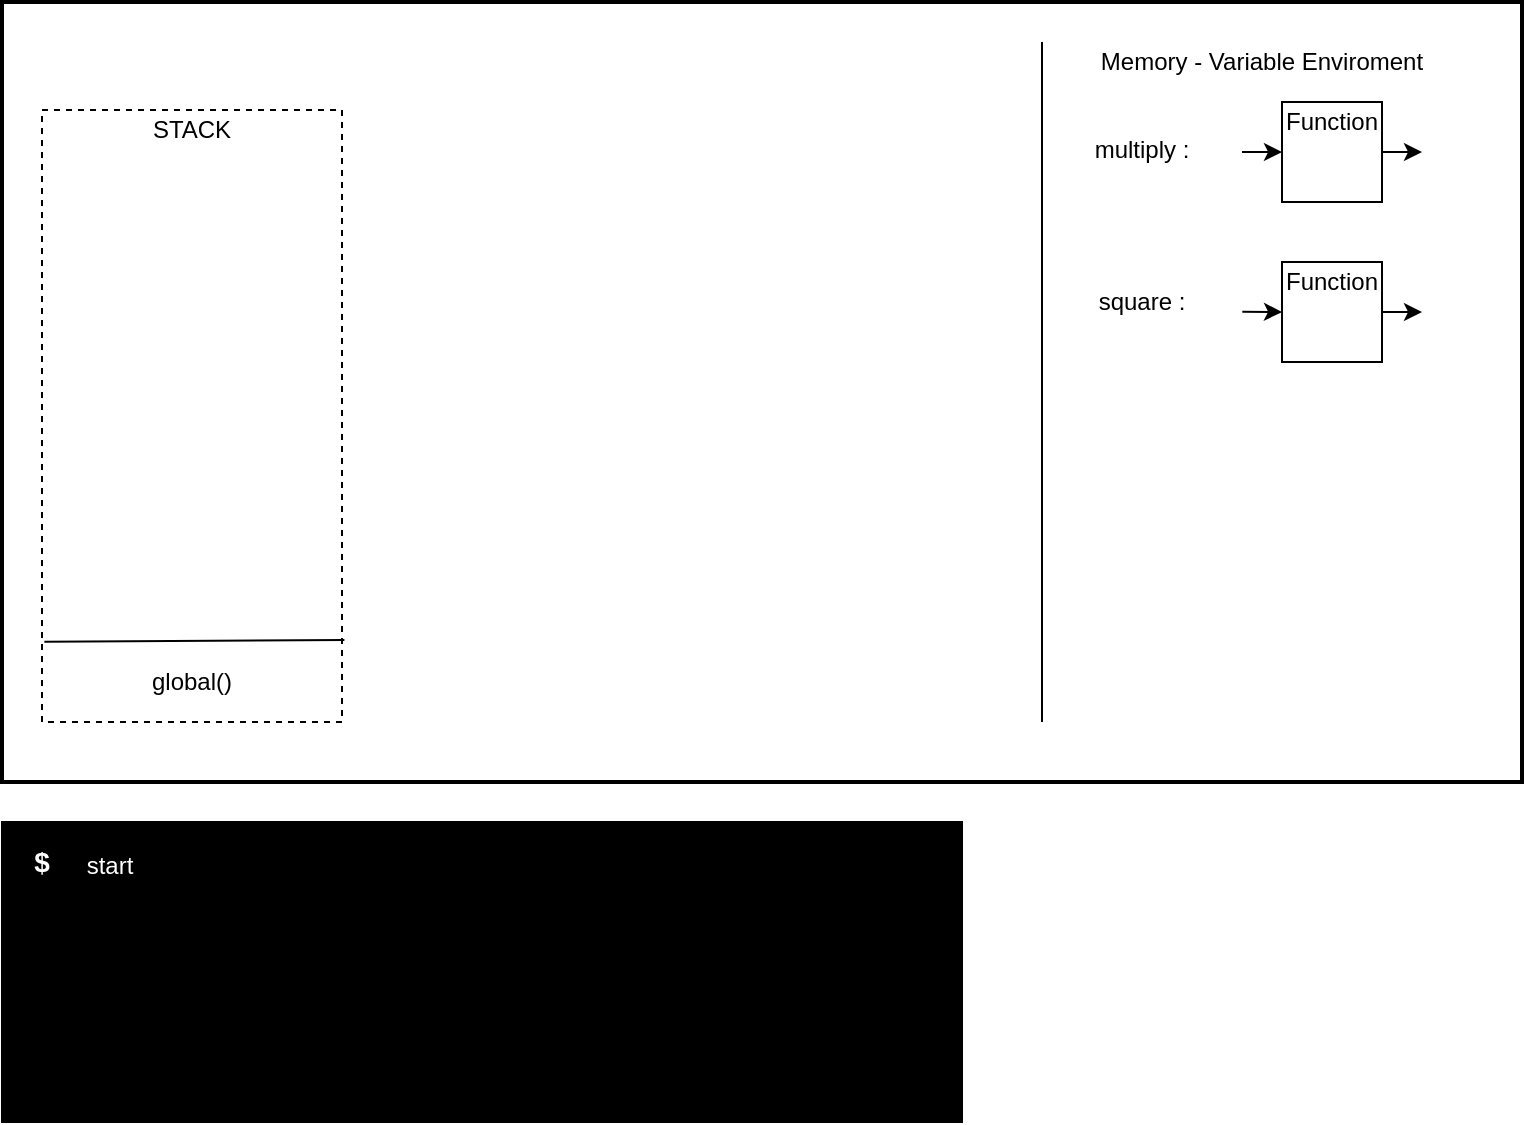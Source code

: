 <mxfile version="12.1.7" type="device" pages="1"><diagram id="AtAcXfgGPhQAY1UnG5qI" name="Page-1"><mxGraphModel dx="1173" dy="691" grid="1" gridSize="10" guides="1" tooltips="1" connect="1" arrows="1" fold="1" page="1" pageScale="1" pageWidth="827" pageHeight="1169" math="0" shadow="0"><root><mxCell id="0"/><mxCell id="1" parent="0"/><mxCell id="gYL1LFgZdqE6MOq4h8fn-18" value="" style="group" vertex="1" connectable="0" parent="1"><mxGeometry x="40" y="40" width="760" height="390" as="geometry"/></mxCell><mxCell id="gYL1LFgZdqE6MOq4h8fn-7" value="" style="rounded=0;whiteSpace=wrap;html=1;dashed=1;strokeColor=#000000;strokeWidth=1;fillColor=none;" vertex="1" parent="gYL1LFgZdqE6MOq4h8fn-18"><mxGeometry x="20" y="54" width="150" height="306" as="geometry"/></mxCell><mxCell id="gYL1LFgZdqE6MOq4h8fn-1" value="" style="whiteSpace=wrap;html=1;fillColor=none;strokeWidth=2;imageAspect=0;" vertex="1" parent="gYL1LFgZdqE6MOq4h8fn-18"><mxGeometry width="760" height="390" as="geometry"/></mxCell><mxCell id="gYL1LFgZdqE6MOq4h8fn-8" value="STACK" style="text;html=1;strokeColor=none;fillColor=none;align=center;verticalAlign=middle;whiteSpace=wrap;rounded=0;dashed=1;" vertex="1" parent="gYL1LFgZdqE6MOq4h8fn-18"><mxGeometry x="75" y="54" width="40" height="20" as="geometry"/></mxCell><mxCell id="gYL1LFgZdqE6MOq4h8fn-9" value="Memory - Variable Enviroment" style="text;html=1;strokeColor=none;fillColor=none;align=center;verticalAlign=middle;whiteSpace=wrap;rounded=0;dashed=1;" vertex="1" parent="gYL1LFgZdqE6MOq4h8fn-18"><mxGeometry x="540" y="20" width="180" height="20" as="geometry"/></mxCell><mxCell id="gYL1LFgZdqE6MOq4h8fn-12" value="" style="endArrow=none;html=1;" edge="1" parent="gYL1LFgZdqE6MOq4h8fn-18"><mxGeometry width="50" height="50" relative="1" as="geometry"><mxPoint x="520" y="60" as="sourcePoint"/><mxPoint x="520" y="60" as="targetPoint"/></mxGeometry></mxCell><mxCell id="gYL1LFgZdqE6MOq4h8fn-13" value="" style="endArrow=none;html=1;rounded=0;" edge="1" parent="gYL1LFgZdqE6MOq4h8fn-18"><mxGeometry width="50" height="50" relative="1" as="geometry"><mxPoint x="520" y="360" as="sourcePoint"/><mxPoint x="520" y="20" as="targetPoint"/></mxGeometry></mxCell><mxCell id="gYL1LFgZdqE6MOq4h8fn-19" value="multiply :" style="text;html=1;strokeColor=none;fillColor=none;align=center;verticalAlign=middle;whiteSpace=wrap;rounded=0;dashed=1;" vertex="1" parent="gYL1LFgZdqE6MOq4h8fn-18"><mxGeometry x="540" y="64" width="60" height="20" as="geometry"/></mxCell><mxCell id="gYL1LFgZdqE6MOq4h8fn-29" value="" style="group" vertex="1" connectable="0" parent="gYL1LFgZdqE6MOq4h8fn-18"><mxGeometry x="620" y="50" width="90" height="50" as="geometry"/></mxCell><mxCell id="gYL1LFgZdqE6MOq4h8fn-30" value="" style="whiteSpace=wrap;html=1;aspect=fixed;strokeColor=#000000;strokeWidth=1;fillColor=none;" vertex="1" parent="gYL1LFgZdqE6MOq4h8fn-29"><mxGeometry x="20" width="50" height="50" as="geometry"/></mxCell><mxCell id="gYL1LFgZdqE6MOq4h8fn-31" value="Function" style="text;html=1;strokeColor=none;fillColor=none;align=center;verticalAlign=middle;whiteSpace=wrap;rounded=0;" vertex="1" parent="gYL1LFgZdqE6MOq4h8fn-29"><mxGeometry x="20" width="50" height="20" as="geometry"/></mxCell><mxCell id="gYL1LFgZdqE6MOq4h8fn-32" value="" style="endArrow=classic;html=1;entryX=0;entryY=0.5;entryDx=0;entryDy=0;startArrow=none;startFill=0;endFill=1;" edge="1" parent="gYL1LFgZdqE6MOq4h8fn-29" target="gYL1LFgZdqE6MOq4h8fn-30"><mxGeometry width="50" height="50" relative="1" as="geometry"><mxPoint y="25" as="sourcePoint"/><mxPoint x="-150" y="70" as="targetPoint"/></mxGeometry></mxCell><mxCell id="gYL1LFgZdqE6MOq4h8fn-33" value="" style="endArrow=classic;html=1;entryX=0;entryY=0.5;entryDx=0;entryDy=0;startArrow=none;startFill=0;endFill=1;" edge="1" parent="gYL1LFgZdqE6MOq4h8fn-29"><mxGeometry width="50" height="50" relative="1" as="geometry"><mxPoint x="70" y="25" as="sourcePoint"/><mxPoint x="90" y="25" as="targetPoint"/></mxGeometry></mxCell><mxCell id="gYL1LFgZdqE6MOq4h8fn-35" value="" style="endArrow=classic;html=1;entryX=0;entryY=0.5;entryDx=0;entryDy=0;startArrow=none;startFill=0;endFill=1;exitX=0.816;exitY=0.397;exitDx=0;exitDy=0;exitPerimeter=0;" edge="1" target="gYL1LFgZdqE6MOq4h8fn-37" parent="gYL1LFgZdqE6MOq4h8fn-18" source="gYL1LFgZdqE6MOq4h8fn-1"><mxGeometry width="50" height="50" relative="1" as="geometry"><mxPoint x="1280" y="245" as="sourcePoint"/><mxPoint x="470" y="200" as="targetPoint"/></mxGeometry></mxCell><mxCell id="gYL1LFgZdqE6MOq4h8fn-36" value="" style="endArrow=classic;html=1;startArrow=none;startFill=0;endFill=1;exitX=1;exitY=0.5;exitDx=0;exitDy=0;" edge="1" parent="gYL1LFgZdqE6MOq4h8fn-18" source="gYL1LFgZdqE6MOq4h8fn-37"><mxGeometry width="50" height="50" relative="1" as="geometry"><mxPoint x="1350" y="245" as="sourcePoint"/><mxPoint x="710" y="155" as="targetPoint"/></mxGeometry></mxCell><mxCell id="gYL1LFgZdqE6MOq4h8fn-37" value="" style="whiteSpace=wrap;html=1;aspect=fixed;strokeColor=#000000;strokeWidth=1;fillColor=none;" vertex="1" parent="gYL1LFgZdqE6MOq4h8fn-18"><mxGeometry x="640" y="130" width="50" height="50" as="geometry"/></mxCell><mxCell id="gYL1LFgZdqE6MOq4h8fn-38" value="Function" style="text;html=1;strokeColor=none;fillColor=none;align=center;verticalAlign=middle;whiteSpace=wrap;rounded=0;" vertex="1" parent="gYL1LFgZdqE6MOq4h8fn-18"><mxGeometry x="640" y="130" width="50" height="20" as="geometry"/></mxCell><mxCell id="gYL1LFgZdqE6MOq4h8fn-39" value="square :" style="text;html=1;strokeColor=none;fillColor=none;align=center;verticalAlign=middle;whiteSpace=wrap;rounded=0;dashed=1;" vertex="1" parent="gYL1LFgZdqE6MOq4h8fn-18"><mxGeometry x="540" y="140" width="60" height="20" as="geometry"/></mxCell><mxCell id="gYL1LFgZdqE6MOq4h8fn-40" value="" style="endArrow=none;html=1;exitX=0.008;exitY=0.869;exitDx=0;exitDy=0;exitPerimeter=0;entryX=1.008;entryY=0.866;entryDx=0;entryDy=0;entryPerimeter=0;" edge="1" parent="gYL1LFgZdqE6MOq4h8fn-18" source="gYL1LFgZdqE6MOq4h8fn-7" target="gYL1LFgZdqE6MOq4h8fn-7"><mxGeometry width="50" height="50" relative="1" as="geometry"><mxPoint x="30" y="320" as="sourcePoint"/><mxPoint x="140" y="320" as="targetPoint"/></mxGeometry></mxCell><mxCell id="gYL1LFgZdqE6MOq4h8fn-41" value="global()" style="text;html=1;strokeColor=none;fillColor=none;align=center;verticalAlign=middle;whiteSpace=wrap;rounded=0;" vertex="1" parent="gYL1LFgZdqE6MOq4h8fn-18"><mxGeometry x="75" y="330" width="40" height="20" as="geometry"/></mxCell><mxCell id="gYL1LFgZdqE6MOq4h8fn-45" value="" style="rounded=0;whiteSpace=wrap;html=1;strokeColor=#000000;strokeWidth=1;fillColor=#000000;" vertex="1" parent="1"><mxGeometry x="40" y="450" width="480" height="150" as="geometry"/></mxCell><mxCell id="gYL1LFgZdqE6MOq4h8fn-46" value="&lt;font color=&quot;#ffffff&quot; size=&quot;1&quot;&gt;&lt;b style=&quot;font-size: 14px&quot;&gt;$&lt;br&gt;&lt;/b&gt;&lt;/font&gt;" style="text;html=1;strokeColor=none;fillColor=none;align=center;verticalAlign=middle;whiteSpace=wrap;rounded=0;" vertex="1" parent="1"><mxGeometry x="40" y="460" width="40" height="20" as="geometry"/></mxCell><mxCell id="gYL1LFgZdqE6MOq4h8fn-47" value="&lt;font color=&quot;#ffffff&quot;&gt;start&lt;/font&gt;" style="text;html=1;strokeColor=none;fillColor=none;align=center;verticalAlign=middle;whiteSpace=wrap;rounded=0;" vertex="1" parent="1"><mxGeometry x="74" y="462" width="40" height="20" as="geometry"/></mxCell></root></mxGraphModel></diagram></mxfile>